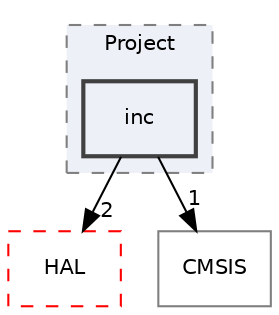 digraph "SikendeRTOS/SikenderOS/Project/inc"
{
 // LATEX_PDF_SIZE
  edge [fontname="Helvetica",fontsize="10",labelfontname="Helvetica",labelfontsize="10"];
  node [fontname="Helvetica",fontsize="10",shape=record];
  compound=true
  subgraph clusterdir_5d5c42069b943ca84469524c04f639fb {
    graph [ bgcolor="#edf0f7", pencolor="grey50", style="filled,dashed,", label="Project", fontname="Helvetica", fontsize="10", URL="dir_5d5c42069b943ca84469524c04f639fb.html"]
  dir_67cdde1f31f81041d37420b3ca76605a [shape=box, label="inc", style="filled,bold,", fillcolor="#edf0f7", color="grey25", URL="dir_67cdde1f31f81041d37420b3ca76605a.html"];
  }
  dir_213d4a3950a82888692d05f6250aeb40 [shape=box, label="HAL", style="dashed,", fillcolor="#edf0f7", color="red", URL="dir_213d4a3950a82888692d05f6250aeb40.html"];
  dir_3aba866b171e250b385759d7fc4caca9 [shape=box, label="CMSIS", style="", fillcolor="#edf0f7", color="grey50", URL="dir_3aba866b171e250b385759d7fc4caca9.html"];
  dir_67cdde1f31f81041d37420b3ca76605a->dir_213d4a3950a82888692d05f6250aeb40 [headlabel="2", labeldistance=1.5 headhref="dir_000003_000001.html"];
  dir_67cdde1f31f81041d37420b3ca76605a->dir_3aba866b171e250b385759d7fc4caca9 [headlabel="1", labeldistance=1.5 headhref="dir_000003_000000.html"];
}

